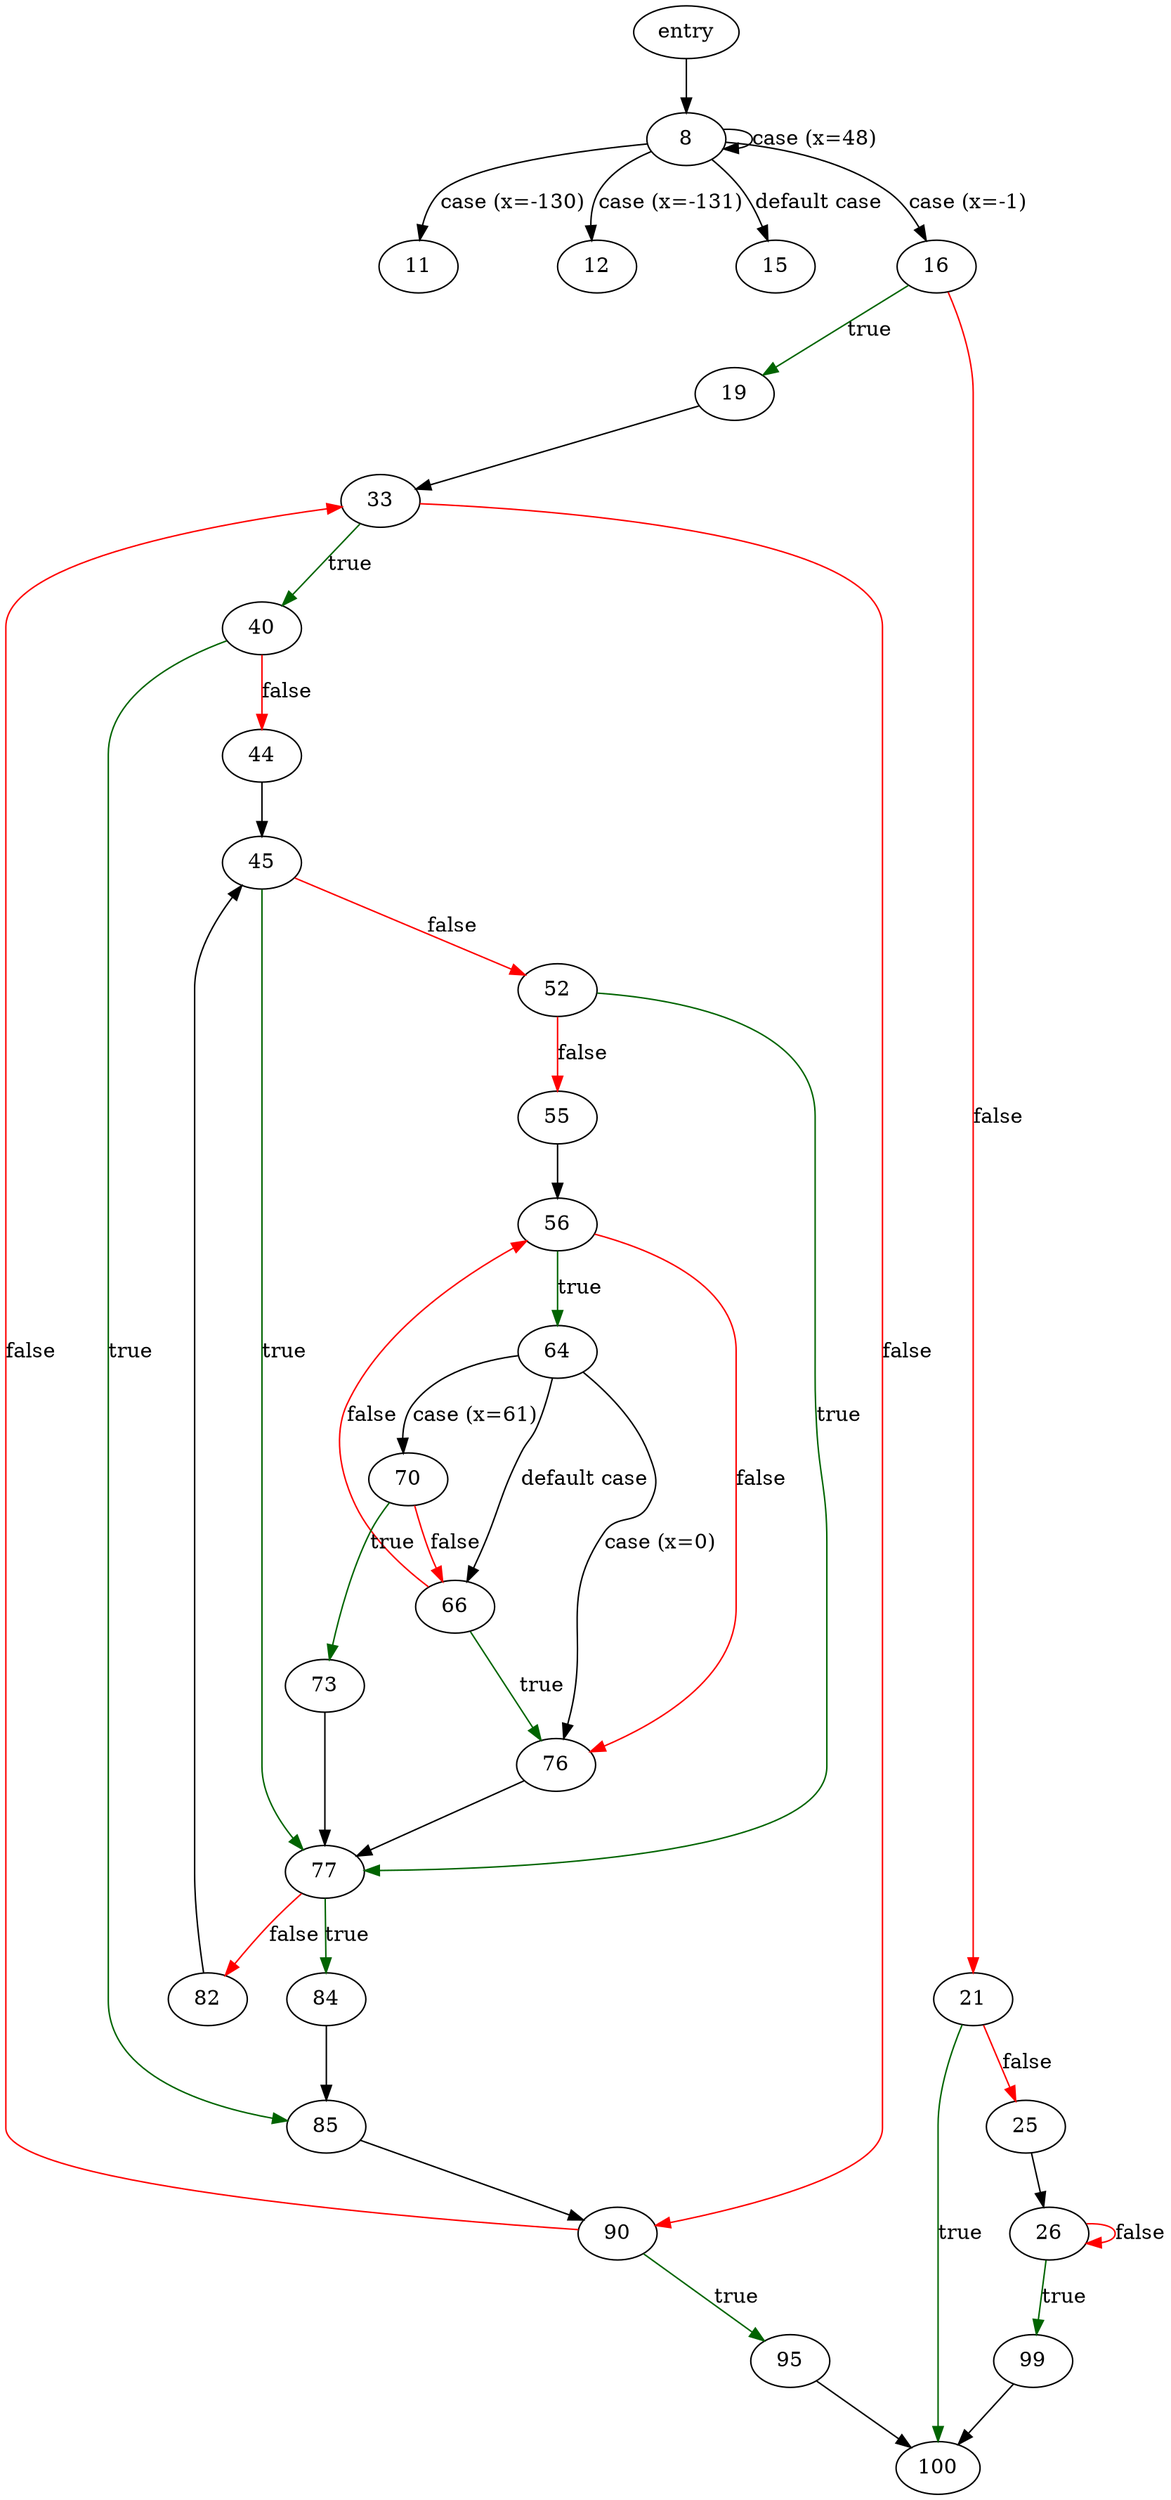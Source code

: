 digraph "main" {
	// Node definitions.
	2 [label=entry];
	8;
	11;
	12;
	15;
	16;
	19;
	21;
	25;
	26;
	33;
	40;
	44;
	45;
	52;
	55;
	56;
	64;
	66;
	70;
	73;
	76;
	77;
	82;
	84;
	85;
	90;
	95;
	99;
	100;

	// Edge definitions.
	2 -> 8;
	8 -> 8 [label="case (x=48)"];
	8 -> 11 [label="case (x=-130)"];
	8 -> 12 [label="case (x=-131)"];
	8 -> 15 [label="default case"];
	8 -> 16 [label="case (x=-1)"];
	16 -> 19 [
		color=darkgreen
		label=true
	];
	16 -> 21 [
		color=red
		label=false
	];
	19 -> 33;
	21 -> 25 [
		color=red
		label=false
	];
	21 -> 100 [
		color=darkgreen
		label=true
	];
	25 -> 26;
	26 -> 26 [
		color=red
		label=false
	];
	26 -> 99 [
		color=darkgreen
		label=true
	];
	33 -> 40 [
		color=darkgreen
		label=true
	];
	33 -> 90 [
		color=red
		label=false
	];
	40 -> 44 [
		color=red
		label=false
	];
	40 -> 85 [
		color=darkgreen
		label=true
	];
	44 -> 45;
	45 -> 52 [
		color=red
		label=false
	];
	45 -> 77 [
		color=darkgreen
		label=true
	];
	52 -> 55 [
		color=red
		label=false
	];
	52 -> 77 [
		color=darkgreen
		label=true
	];
	55 -> 56;
	56 -> 64 [
		color=darkgreen
		label=true
	];
	56 -> 76 [
		color=red
		label=false
	];
	64 -> 66 [label="default case"];
	64 -> 70 [label="case (x=61)"];
	64 -> 76 [label="case (x=0)"];
	66 -> 56 [
		color=red
		label=false
	];
	66 -> 76 [
		color=darkgreen
		label=true
	];
	70 -> 66 [
		color=red
		label=false
	];
	70 -> 73 [
		color=darkgreen
		label=true
	];
	73 -> 77;
	76 -> 77;
	77 -> 82 [
		color=red
		label=false
	];
	77 -> 84 [
		color=darkgreen
		label=true
	];
	82 -> 45;
	84 -> 85;
	85 -> 90;
	90 -> 33 [
		color=red
		label=false
	];
	90 -> 95 [
		color=darkgreen
		label=true
	];
	95 -> 100;
	99 -> 100;
}